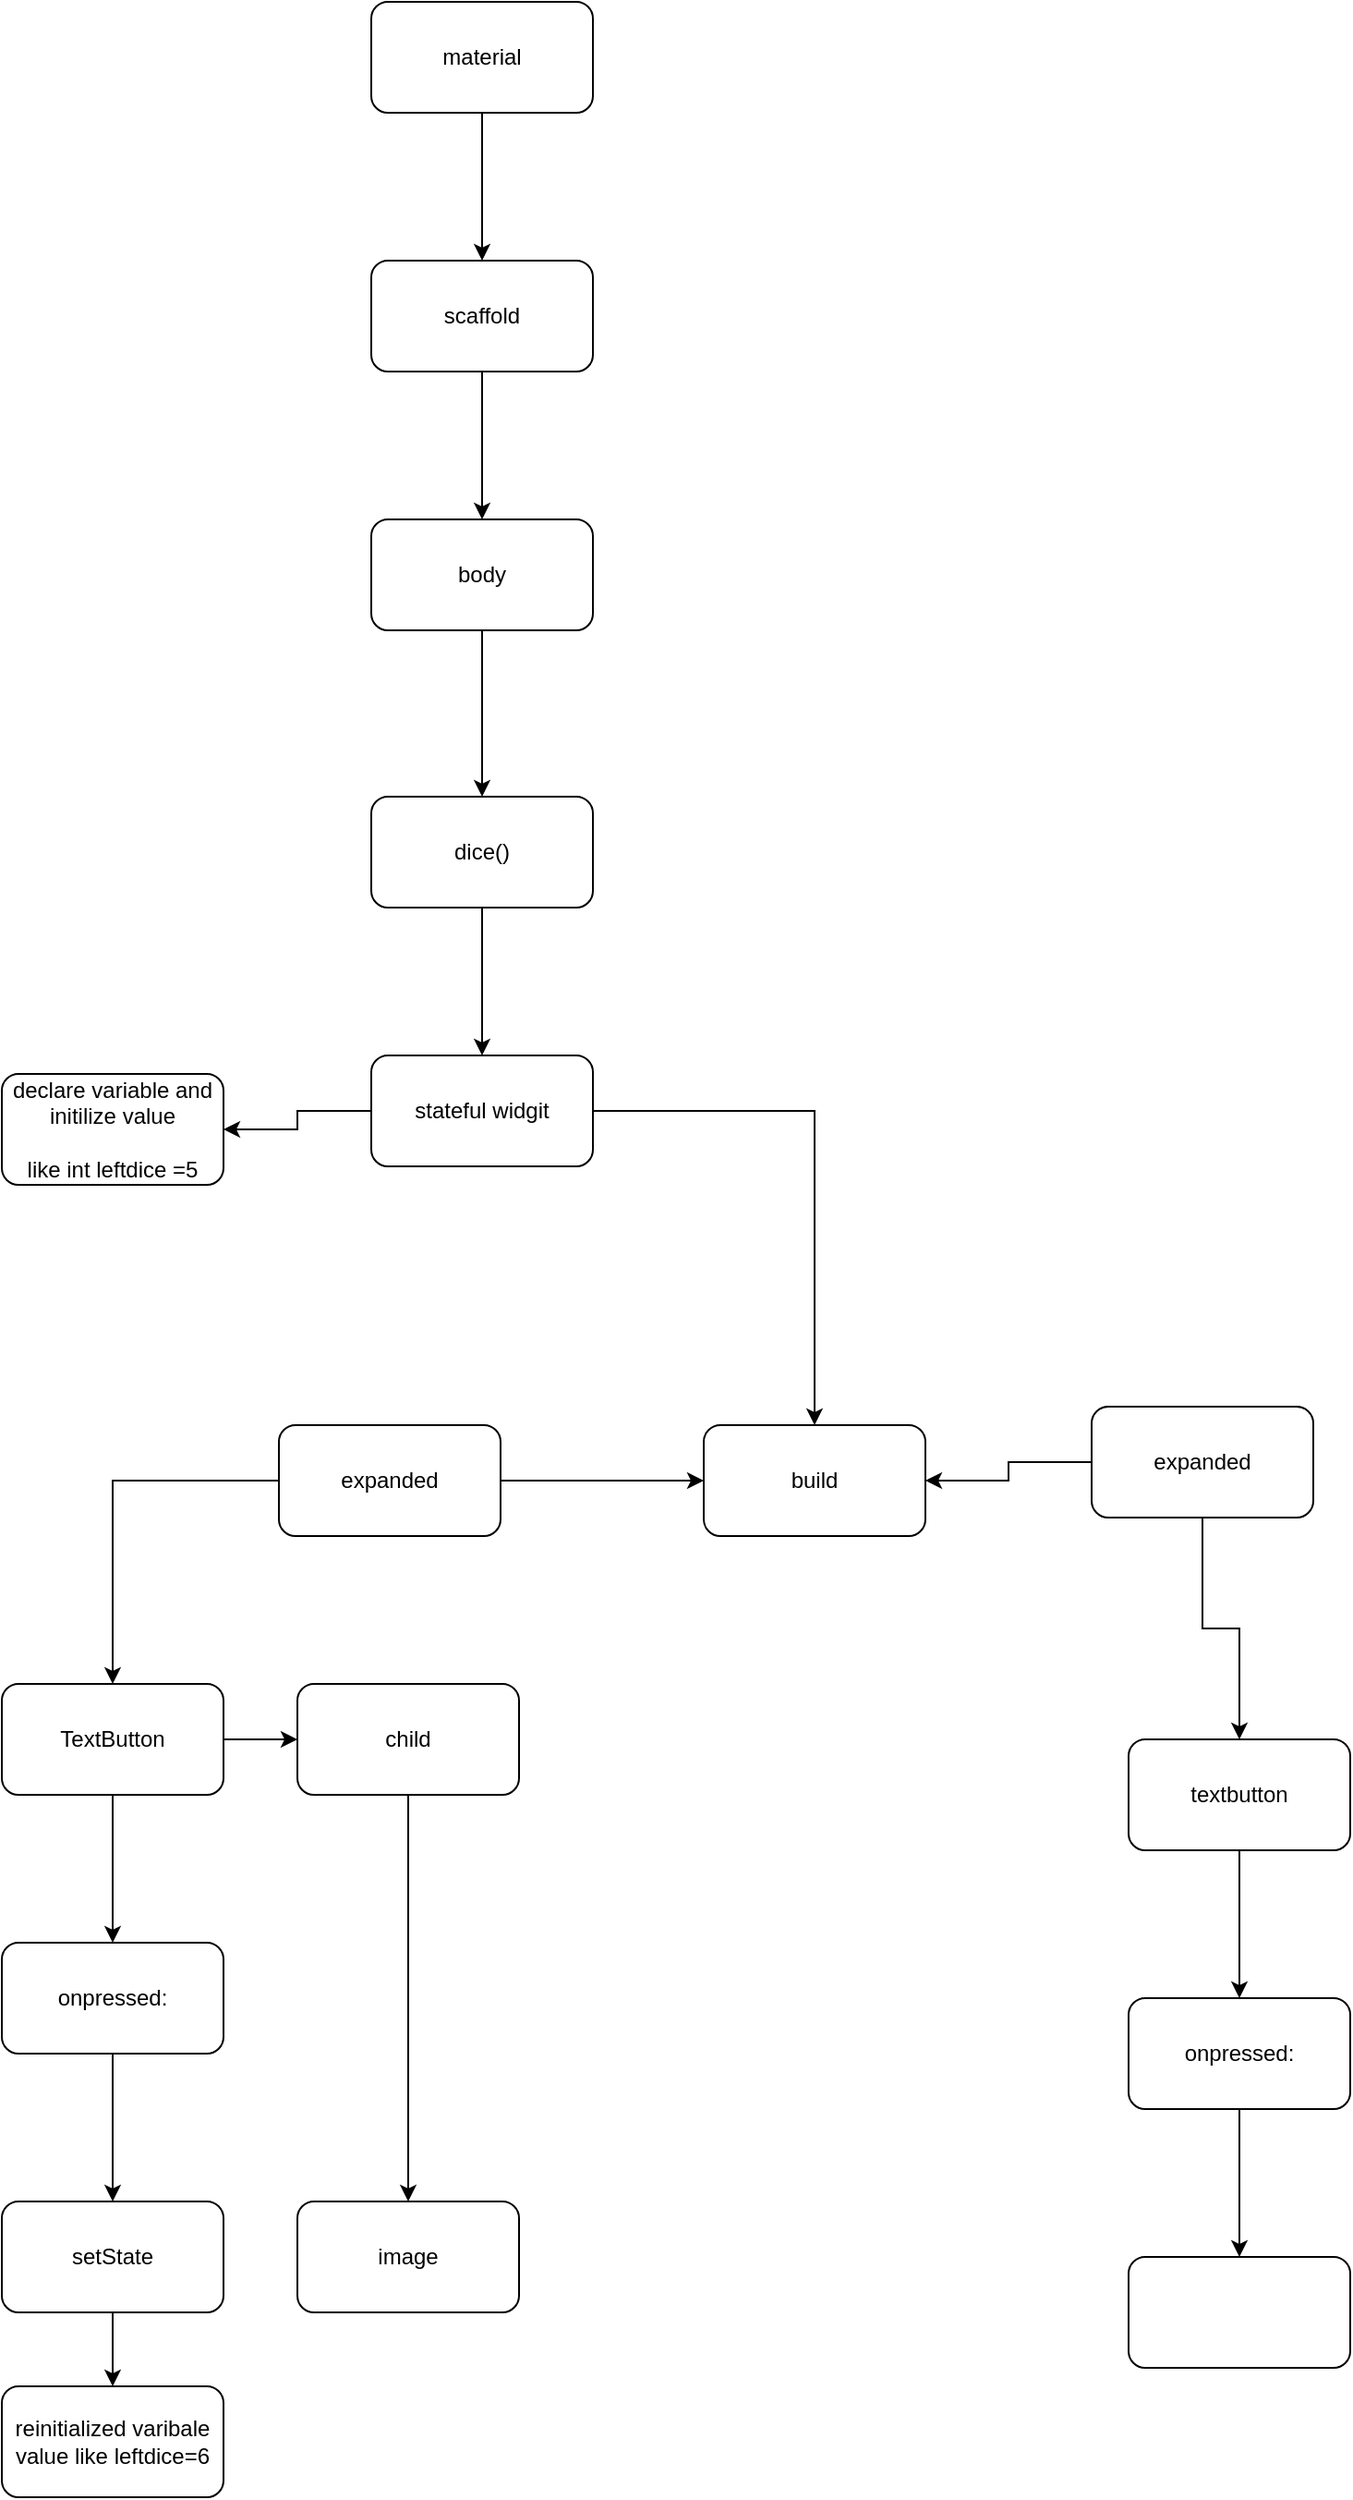 <mxfile version="21.6.2" type="github">
  <diagram name="Page-1" id="ZoImVnbAIIBRqT9PwuNn">
    <mxGraphModel dx="1290" dy="585" grid="1" gridSize="10" guides="1" tooltips="1" connect="1" arrows="1" fold="1" page="1" pageScale="1" pageWidth="850" pageHeight="1100" math="0" shadow="0">
      <root>
        <mxCell id="0" />
        <mxCell id="1" parent="0" />
        <mxCell id="EVSfojGxGcQbr0xOnRWz-4" value="" style="edgeStyle=orthogonalEdgeStyle;rounded=0;orthogonalLoop=1;jettySize=auto;html=1;" edge="1" parent="1" source="EVSfojGxGcQbr0xOnRWz-2" target="EVSfojGxGcQbr0xOnRWz-3">
          <mxGeometry relative="1" as="geometry" />
        </mxCell>
        <mxCell id="EVSfojGxGcQbr0xOnRWz-2" value="material" style="rounded=1;whiteSpace=wrap;html=1;" vertex="1" parent="1">
          <mxGeometry x="270" y="90" width="120" height="60" as="geometry" />
        </mxCell>
        <mxCell id="EVSfojGxGcQbr0xOnRWz-6" value="" style="edgeStyle=orthogonalEdgeStyle;rounded=0;orthogonalLoop=1;jettySize=auto;html=1;" edge="1" parent="1" source="EVSfojGxGcQbr0xOnRWz-3" target="EVSfojGxGcQbr0xOnRWz-5">
          <mxGeometry relative="1" as="geometry" />
        </mxCell>
        <mxCell id="EVSfojGxGcQbr0xOnRWz-3" value="scaffold" style="whiteSpace=wrap;html=1;rounded=1;" vertex="1" parent="1">
          <mxGeometry x="270" y="230" width="120" height="60" as="geometry" />
        </mxCell>
        <mxCell id="EVSfojGxGcQbr0xOnRWz-16" value="" style="edgeStyle=orthogonalEdgeStyle;rounded=0;orthogonalLoop=1;jettySize=auto;html=1;" edge="1" parent="1" source="EVSfojGxGcQbr0xOnRWz-5" target="EVSfojGxGcQbr0xOnRWz-15">
          <mxGeometry relative="1" as="geometry" />
        </mxCell>
        <mxCell id="EVSfojGxGcQbr0xOnRWz-5" value="body" style="whiteSpace=wrap;html=1;rounded=1;" vertex="1" parent="1">
          <mxGeometry x="270" y="370" width="120" height="60" as="geometry" />
        </mxCell>
        <mxCell id="EVSfojGxGcQbr0xOnRWz-10" value="" style="edgeStyle=orthogonalEdgeStyle;rounded=0;orthogonalLoop=1;jettySize=auto;html=1;" edge="1" parent="1" source="EVSfojGxGcQbr0xOnRWz-7" target="EVSfojGxGcQbr0xOnRWz-9">
          <mxGeometry relative="1" as="geometry" />
        </mxCell>
        <mxCell id="EVSfojGxGcQbr0xOnRWz-27" value="" style="edgeStyle=orthogonalEdgeStyle;rounded=0;orthogonalLoop=1;jettySize=auto;html=1;" edge="1" parent="1" source="EVSfojGxGcQbr0xOnRWz-7" target="EVSfojGxGcQbr0xOnRWz-24">
          <mxGeometry relative="1" as="geometry" />
        </mxCell>
        <mxCell id="EVSfojGxGcQbr0xOnRWz-7" value="expanded" style="whiteSpace=wrap;html=1;rounded=1;" vertex="1" parent="1">
          <mxGeometry x="220" y="860" width="120" height="60" as="geometry" />
        </mxCell>
        <mxCell id="EVSfojGxGcQbr0xOnRWz-29" value="" style="edgeStyle=orthogonalEdgeStyle;rounded=0;orthogonalLoop=1;jettySize=auto;html=1;" edge="1" parent="1" source="EVSfojGxGcQbr0xOnRWz-9" target="EVSfojGxGcQbr0xOnRWz-28">
          <mxGeometry relative="1" as="geometry" />
        </mxCell>
        <mxCell id="EVSfojGxGcQbr0xOnRWz-45" value="" style="edgeStyle=orthogonalEdgeStyle;rounded=0;orthogonalLoop=1;jettySize=auto;html=1;" edge="1" parent="1" source="EVSfojGxGcQbr0xOnRWz-9" target="EVSfojGxGcQbr0xOnRWz-41">
          <mxGeometry relative="1" as="geometry" />
        </mxCell>
        <mxCell id="EVSfojGxGcQbr0xOnRWz-9" value="TextButton" style="whiteSpace=wrap;html=1;rounded=1;" vertex="1" parent="1">
          <mxGeometry x="70" y="1000" width="120" height="60" as="geometry" />
        </mxCell>
        <mxCell id="EVSfojGxGcQbr0xOnRWz-14" value="" style="edgeStyle=orthogonalEdgeStyle;rounded=0;orthogonalLoop=1;jettySize=auto;html=1;" edge="1" parent="1" source="EVSfojGxGcQbr0xOnRWz-11" target="EVSfojGxGcQbr0xOnRWz-13">
          <mxGeometry relative="1" as="geometry" />
        </mxCell>
        <mxCell id="EVSfojGxGcQbr0xOnRWz-26" value="" style="edgeStyle=orthogonalEdgeStyle;rounded=0;orthogonalLoop=1;jettySize=auto;html=1;" edge="1" parent="1" source="EVSfojGxGcQbr0xOnRWz-11" target="EVSfojGxGcQbr0xOnRWz-24">
          <mxGeometry relative="1" as="geometry" />
        </mxCell>
        <mxCell id="EVSfojGxGcQbr0xOnRWz-11" value="expanded" style="whiteSpace=wrap;html=1;rounded=1;" vertex="1" parent="1">
          <mxGeometry x="660" y="850" width="120" height="60" as="geometry" />
        </mxCell>
        <mxCell id="EVSfojGxGcQbr0xOnRWz-33" value="" style="edgeStyle=orthogonalEdgeStyle;rounded=0;orthogonalLoop=1;jettySize=auto;html=1;" edge="1" parent="1" source="EVSfojGxGcQbr0xOnRWz-13" target="EVSfojGxGcQbr0xOnRWz-32">
          <mxGeometry relative="1" as="geometry" />
        </mxCell>
        <mxCell id="EVSfojGxGcQbr0xOnRWz-13" value="textbutton" style="whiteSpace=wrap;html=1;rounded=1;" vertex="1" parent="1">
          <mxGeometry x="680" y="1030" width="120" height="60" as="geometry" />
        </mxCell>
        <mxCell id="EVSfojGxGcQbr0xOnRWz-19" value="" style="edgeStyle=orthogonalEdgeStyle;rounded=0;orthogonalLoop=1;jettySize=auto;html=1;" edge="1" parent="1" source="EVSfojGxGcQbr0xOnRWz-15" target="EVSfojGxGcQbr0xOnRWz-18">
          <mxGeometry relative="1" as="geometry" />
        </mxCell>
        <mxCell id="EVSfojGxGcQbr0xOnRWz-15" value="dice()" style="whiteSpace=wrap;html=1;rounded=1;" vertex="1" parent="1">
          <mxGeometry x="270" y="520" width="120" height="60" as="geometry" />
        </mxCell>
        <mxCell id="EVSfojGxGcQbr0xOnRWz-21" value="" style="edgeStyle=orthogonalEdgeStyle;rounded=0;orthogonalLoop=1;jettySize=auto;html=1;" edge="1" parent="1" source="EVSfojGxGcQbr0xOnRWz-18" target="EVSfojGxGcQbr0xOnRWz-20">
          <mxGeometry relative="1" as="geometry" />
        </mxCell>
        <mxCell id="EVSfojGxGcQbr0xOnRWz-25" value="" style="edgeStyle=orthogonalEdgeStyle;rounded=0;orthogonalLoop=1;jettySize=auto;html=1;" edge="1" parent="1" source="EVSfojGxGcQbr0xOnRWz-18" target="EVSfojGxGcQbr0xOnRWz-24">
          <mxGeometry relative="1" as="geometry" />
        </mxCell>
        <mxCell id="EVSfojGxGcQbr0xOnRWz-18" value="stateful widgit" style="whiteSpace=wrap;html=1;rounded=1;" vertex="1" parent="1">
          <mxGeometry x="270" y="660" width="120" height="60" as="geometry" />
        </mxCell>
        <mxCell id="EVSfojGxGcQbr0xOnRWz-20" value="declare variable and initilize value&lt;br&gt;&lt;br&gt;like int leftdice =5" style="whiteSpace=wrap;html=1;rounded=1;" vertex="1" parent="1">
          <mxGeometry x="70" y="670" width="120" height="60" as="geometry" />
        </mxCell>
        <mxCell id="EVSfojGxGcQbr0xOnRWz-24" value="build" style="whiteSpace=wrap;html=1;rounded=1;" vertex="1" parent="1">
          <mxGeometry x="450" y="860" width="120" height="60" as="geometry" />
        </mxCell>
        <mxCell id="EVSfojGxGcQbr0xOnRWz-37" value="" style="edgeStyle=orthogonalEdgeStyle;rounded=0;orthogonalLoop=1;jettySize=auto;html=1;" edge="1" parent="1" source="EVSfojGxGcQbr0xOnRWz-28" target="EVSfojGxGcQbr0xOnRWz-36">
          <mxGeometry relative="1" as="geometry" />
        </mxCell>
        <mxCell id="EVSfojGxGcQbr0xOnRWz-28" value="onpressed:&lt;br&gt;" style="whiteSpace=wrap;html=1;rounded=1;" vertex="1" parent="1">
          <mxGeometry x="70" y="1140" width="120" height="60" as="geometry" />
        </mxCell>
        <mxCell id="EVSfojGxGcQbr0xOnRWz-30" value="reinitialized varibale value like leftdice=6" style="whiteSpace=wrap;html=1;rounded=1;" vertex="1" parent="1">
          <mxGeometry x="70" y="1380" width="120" height="60" as="geometry" />
        </mxCell>
        <mxCell id="EVSfojGxGcQbr0xOnRWz-35" value="" style="edgeStyle=orthogonalEdgeStyle;rounded=0;orthogonalLoop=1;jettySize=auto;html=1;" edge="1" parent="1" source="EVSfojGxGcQbr0xOnRWz-32" target="EVSfojGxGcQbr0xOnRWz-34">
          <mxGeometry relative="1" as="geometry" />
        </mxCell>
        <mxCell id="EVSfojGxGcQbr0xOnRWz-32" value="onpressed:" style="whiteSpace=wrap;html=1;rounded=1;" vertex="1" parent="1">
          <mxGeometry x="680" y="1170" width="120" height="60" as="geometry" />
        </mxCell>
        <mxCell id="EVSfojGxGcQbr0xOnRWz-34" value="" style="whiteSpace=wrap;html=1;rounded=1;" vertex="1" parent="1">
          <mxGeometry x="680" y="1310" width="120" height="60" as="geometry" />
        </mxCell>
        <mxCell id="EVSfojGxGcQbr0xOnRWz-40" value="" style="edgeStyle=orthogonalEdgeStyle;rounded=0;orthogonalLoop=1;jettySize=auto;html=1;" edge="1" parent="1" source="EVSfojGxGcQbr0xOnRWz-36" target="EVSfojGxGcQbr0xOnRWz-30">
          <mxGeometry relative="1" as="geometry" />
        </mxCell>
        <mxCell id="EVSfojGxGcQbr0xOnRWz-36" value="setState" style="whiteSpace=wrap;html=1;rounded=1;" vertex="1" parent="1">
          <mxGeometry x="70" y="1280" width="120" height="60" as="geometry" />
        </mxCell>
        <mxCell id="EVSfojGxGcQbr0xOnRWz-44" value="" style="edgeStyle=orthogonalEdgeStyle;rounded=0;orthogonalLoop=1;jettySize=auto;html=1;" edge="1" parent="1" source="EVSfojGxGcQbr0xOnRWz-41" target="EVSfojGxGcQbr0xOnRWz-43">
          <mxGeometry relative="1" as="geometry" />
        </mxCell>
        <mxCell id="EVSfojGxGcQbr0xOnRWz-41" value="child" style="whiteSpace=wrap;html=1;rounded=1;" vertex="1" parent="1">
          <mxGeometry x="230" y="1000" width="120" height="60" as="geometry" />
        </mxCell>
        <mxCell id="EVSfojGxGcQbr0xOnRWz-43" value="image" style="whiteSpace=wrap;html=1;rounded=1;" vertex="1" parent="1">
          <mxGeometry x="230" y="1280" width="120" height="60" as="geometry" />
        </mxCell>
      </root>
    </mxGraphModel>
  </diagram>
</mxfile>
